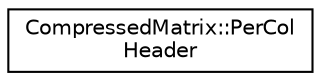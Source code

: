 digraph "Graphical Class Hierarchy"
{
  edge [fontname="Helvetica",fontsize="10",labelfontname="Helvetica",labelfontsize="10"];
  node [fontname="Helvetica",fontsize="10",shape=record];
  rankdir="LR";
  Node0 [label="CompressedMatrix::PerCol\lHeader",height=0.2,width=0.4,color="black", fillcolor="white", style="filled",URL="$structkaldi_1_1CompressedMatrix_1_1PerColHeader.html"];
}
